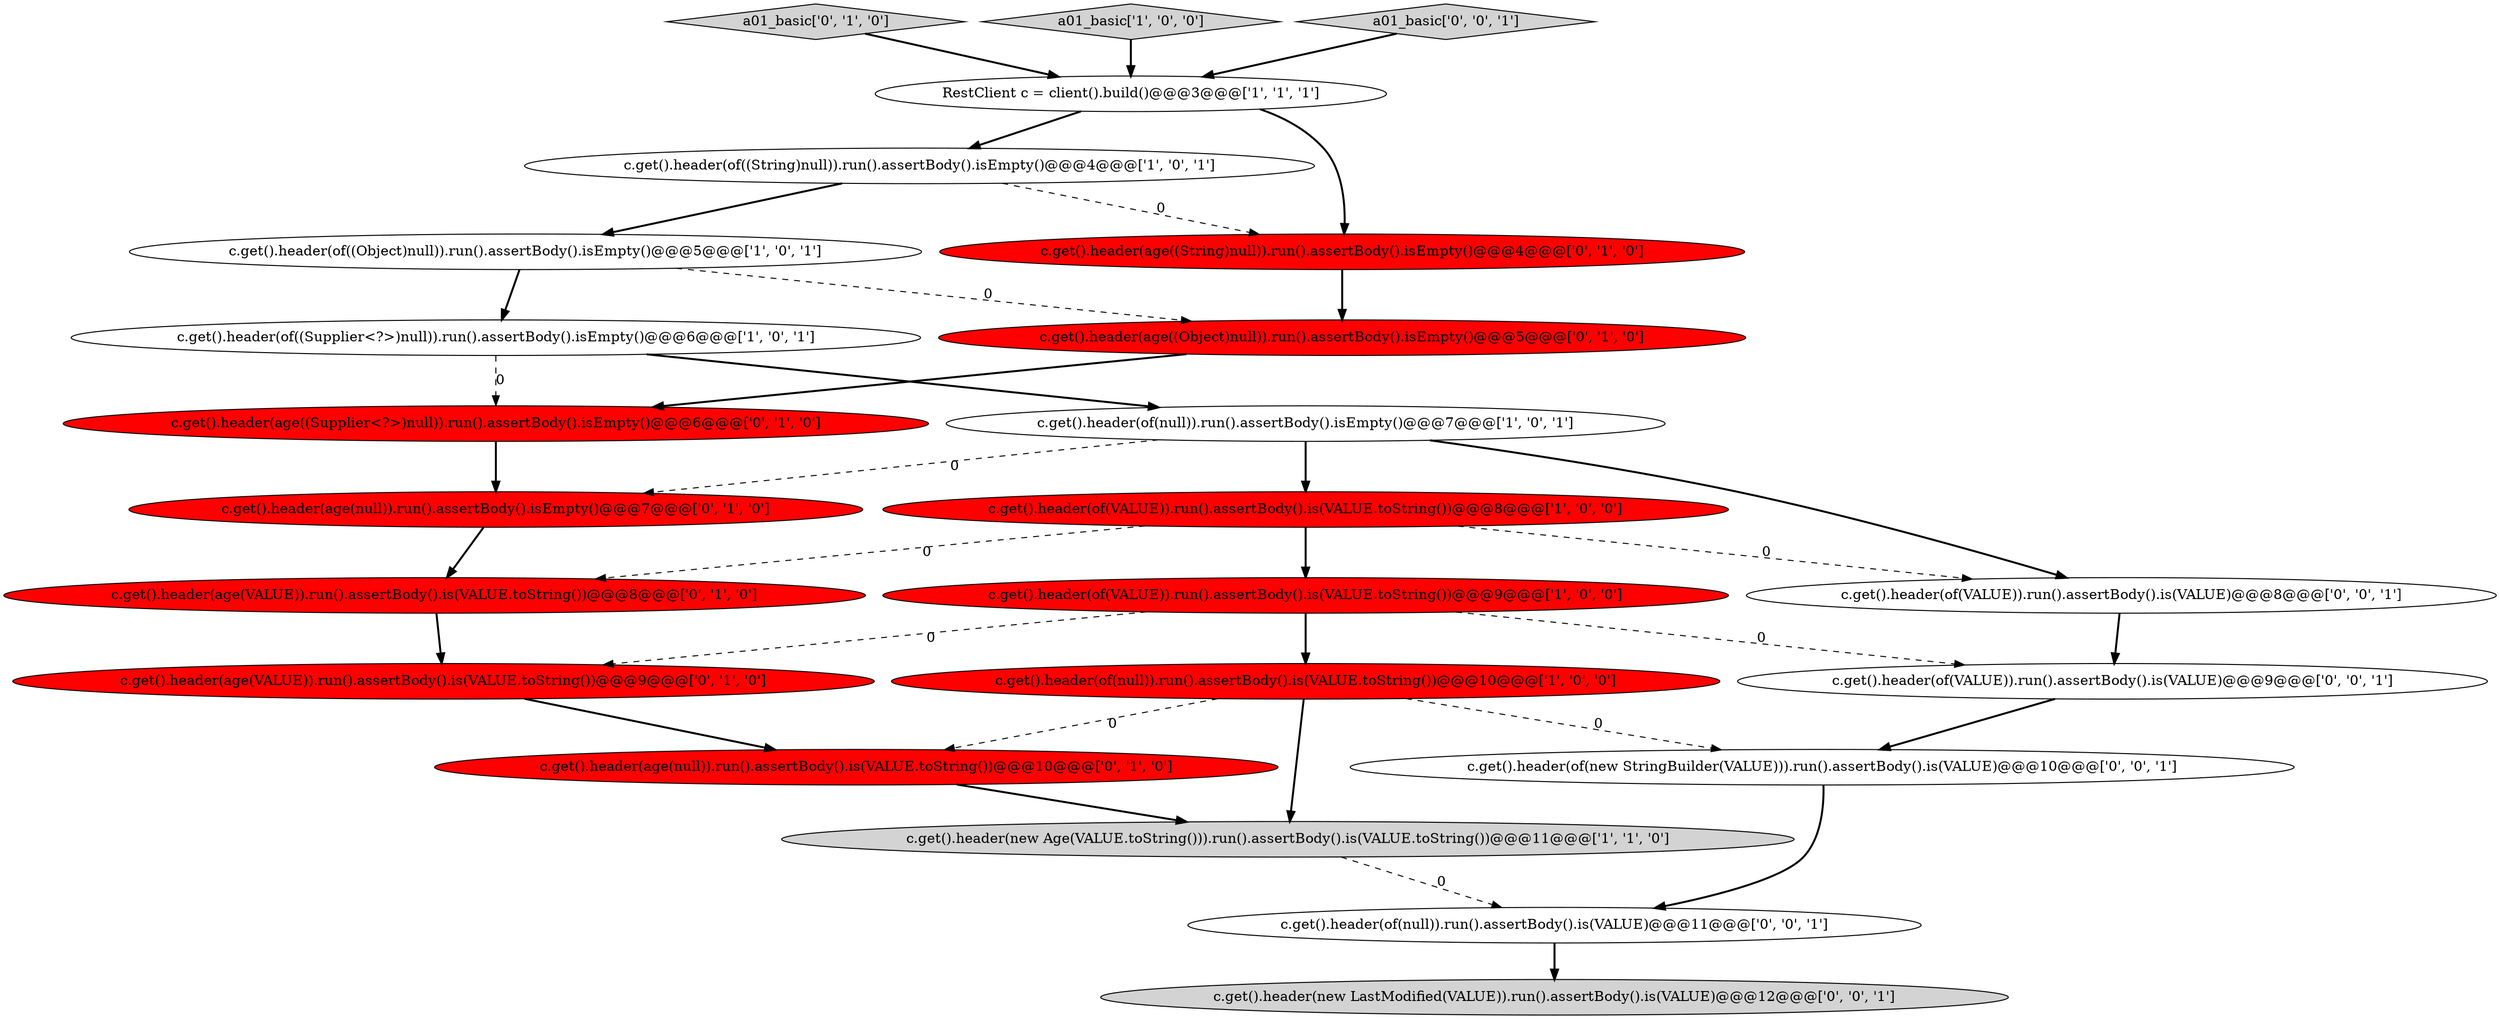 digraph {
0 [style = filled, label = "c.get().header(of(null)).run().assertBody().isEmpty()@@@7@@@['1', '0', '1']", fillcolor = white, shape = ellipse image = "AAA0AAABBB1BBB"];
12 [style = filled, label = "c.get().header(age(VALUE)).run().assertBody().is(VALUE.toString())@@@9@@@['0', '1', '0']", fillcolor = red, shape = ellipse image = "AAA1AAABBB2BBB"];
11 [style = filled, label = "a01_basic['0', '1', '0']", fillcolor = lightgray, shape = diamond image = "AAA0AAABBB2BBB"];
2 [style = filled, label = "c.get().header(of((Object)null)).run().assertBody().isEmpty()@@@5@@@['1', '0', '1']", fillcolor = white, shape = ellipse image = "AAA0AAABBB1BBB"];
4 [style = filled, label = "c.get().header(of((String)null)).run().assertBody().isEmpty()@@@4@@@['1', '0', '1']", fillcolor = white, shape = ellipse image = "AAA0AAABBB1BBB"];
6 [style = filled, label = "c.get().header(new Age(VALUE.toString())).run().assertBody().is(VALUE.toString())@@@11@@@['1', '1', '0']", fillcolor = lightgray, shape = ellipse image = "AAA0AAABBB1BBB"];
21 [style = filled, label = "c.get().header(of(VALUE)).run().assertBody().is(VALUE)@@@9@@@['0', '0', '1']", fillcolor = white, shape = ellipse image = "AAA0AAABBB3BBB"];
7 [style = filled, label = "a01_basic['1', '0', '0']", fillcolor = lightgray, shape = diamond image = "AAA0AAABBB1BBB"];
13 [style = filled, label = "c.get().header(age((String)null)).run().assertBody().isEmpty()@@@4@@@['0', '1', '0']", fillcolor = red, shape = ellipse image = "AAA1AAABBB2BBB"];
16 [style = filled, label = "c.get().header(age(null)).run().assertBody().isEmpty()@@@7@@@['0', '1', '0']", fillcolor = red, shape = ellipse image = "AAA1AAABBB2BBB"];
14 [style = filled, label = "c.get().header(age((Object)null)).run().assertBody().isEmpty()@@@5@@@['0', '1', '0']", fillcolor = red, shape = ellipse image = "AAA1AAABBB2BBB"];
20 [style = filled, label = "c.get().header(of(VALUE)).run().assertBody().is(VALUE)@@@8@@@['0', '0', '1']", fillcolor = white, shape = ellipse image = "AAA0AAABBB3BBB"];
8 [style = filled, label = "RestClient c = client().build()@@@3@@@['1', '1', '1']", fillcolor = white, shape = ellipse image = "AAA0AAABBB1BBB"];
23 [style = filled, label = "c.get().header(of(new StringBuilder(VALUE))).run().assertBody().is(VALUE)@@@10@@@['0', '0', '1']", fillcolor = white, shape = ellipse image = "AAA0AAABBB3BBB"];
22 [style = filled, label = "c.get().header(new LastModified(VALUE)).run().assertBody().is(VALUE)@@@12@@@['0', '0', '1']", fillcolor = lightgray, shape = ellipse image = "AAA0AAABBB3BBB"];
5 [style = filled, label = "c.get().header(of(VALUE)).run().assertBody().is(VALUE.toString())@@@9@@@['1', '0', '0']", fillcolor = red, shape = ellipse image = "AAA1AAABBB1BBB"];
10 [style = filled, label = "c.get().header(age(null)).run().assertBody().is(VALUE.toString())@@@10@@@['0', '1', '0']", fillcolor = red, shape = ellipse image = "AAA1AAABBB2BBB"];
15 [style = filled, label = "c.get().header(age(VALUE)).run().assertBody().is(VALUE.toString())@@@8@@@['0', '1', '0']", fillcolor = red, shape = ellipse image = "AAA1AAABBB2BBB"];
1 [style = filled, label = "c.get().header(of((Supplier<?>)null)).run().assertBody().isEmpty()@@@6@@@['1', '0', '1']", fillcolor = white, shape = ellipse image = "AAA0AAABBB1BBB"];
3 [style = filled, label = "c.get().header(of(VALUE)).run().assertBody().is(VALUE.toString())@@@8@@@['1', '0', '0']", fillcolor = red, shape = ellipse image = "AAA1AAABBB1BBB"];
9 [style = filled, label = "c.get().header(of(null)).run().assertBody().is(VALUE.toString())@@@10@@@['1', '0', '0']", fillcolor = red, shape = ellipse image = "AAA1AAABBB1BBB"];
18 [style = filled, label = "c.get().header(of(null)).run().assertBody().is(VALUE)@@@11@@@['0', '0', '1']", fillcolor = white, shape = ellipse image = "AAA0AAABBB3BBB"];
19 [style = filled, label = "a01_basic['0', '0', '1']", fillcolor = lightgray, shape = diamond image = "AAA0AAABBB3BBB"];
17 [style = filled, label = "c.get().header(age((Supplier<?>)null)).run().assertBody().isEmpty()@@@6@@@['0', '1', '0']", fillcolor = red, shape = ellipse image = "AAA1AAABBB2BBB"];
0->3 [style = bold, label=""];
16->15 [style = bold, label=""];
5->12 [style = dashed, label="0"];
9->10 [style = dashed, label="0"];
5->9 [style = bold, label=""];
2->1 [style = bold, label=""];
0->16 [style = dashed, label="0"];
14->17 [style = bold, label=""];
1->0 [style = bold, label=""];
4->2 [style = bold, label=""];
7->8 [style = bold, label=""];
10->6 [style = bold, label=""];
9->23 [style = dashed, label="0"];
19->8 [style = bold, label=""];
9->6 [style = bold, label=""];
6->18 [style = dashed, label="0"];
20->21 [style = bold, label=""];
3->5 [style = bold, label=""];
12->10 [style = bold, label=""];
18->22 [style = bold, label=""];
1->17 [style = dashed, label="0"];
2->14 [style = dashed, label="0"];
3->20 [style = dashed, label="0"];
5->21 [style = dashed, label="0"];
3->15 [style = dashed, label="0"];
11->8 [style = bold, label=""];
0->20 [style = bold, label=""];
15->12 [style = bold, label=""];
8->4 [style = bold, label=""];
4->13 [style = dashed, label="0"];
13->14 [style = bold, label=""];
23->18 [style = bold, label=""];
17->16 [style = bold, label=""];
8->13 [style = bold, label=""];
21->23 [style = bold, label=""];
}
